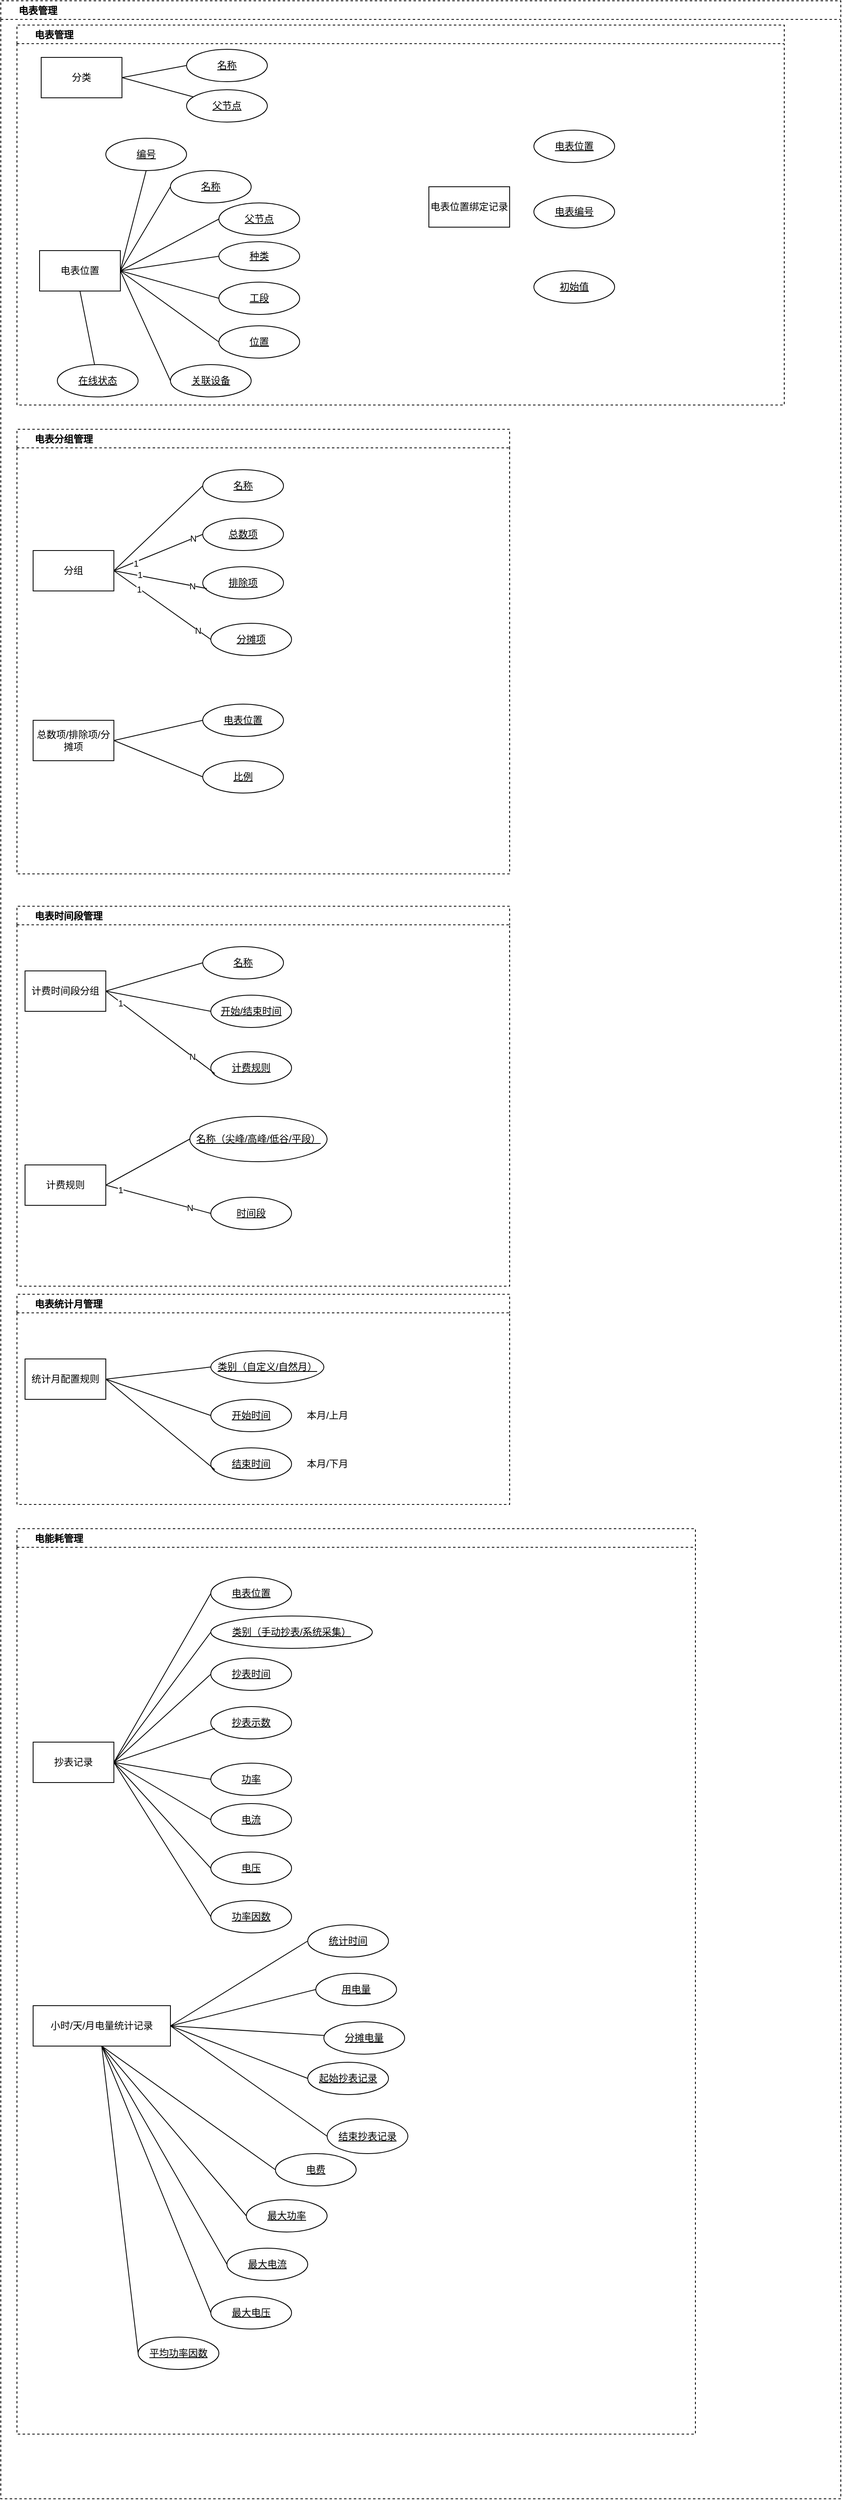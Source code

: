 <mxfile version="16.2.6" type="github">
  <diagram id="tddHN0Mqx7I8K-gPf1cZ" name="第 1 页">
    <mxGraphModel dx="782" dy="513" grid="1" gridSize="10" guides="1" tooltips="1" connect="1" arrows="1" fold="1" page="1" pageScale="1" pageWidth="827" pageHeight="1169" math="0" shadow="0">
      <root>
        <mxCell id="YnTIpzKEciXYaroOoSWn-0" />
        <mxCell id="YnTIpzKEciXYaroOoSWn-1" parent="YnTIpzKEciXYaroOoSWn-0" />
        <mxCell id="kF20QqcLhvxLqhXVe1Pa-0" value="电表管理" style="swimlane;dashed=1;fillColor=default;align=left;spacingLeft=20;rounded=0;swimlaneLine=1;container=1;sketch=0;movable=1;" parent="YnTIpzKEciXYaroOoSWn-1" vertex="1">
          <mxGeometry x="10" y="300" width="1040" height="3090" as="geometry">
            <mxRectangle y="240" width="150" height="23" as="alternateBounds" />
          </mxGeometry>
        </mxCell>
        <mxCell id="kF20QqcLhvxLqhXVe1Pa-3" value="电表管理" style="swimlane;rounded=0;dashed=1;sketch=0;fillColor=none;spacingLeft=20;align=left;" parent="kF20QqcLhvxLqhXVe1Pa-0" vertex="1">
          <mxGeometry x="20" y="30" width="950" height="470" as="geometry" />
        </mxCell>
        <mxCell id="kF20QqcLhvxLqhXVe1Pa-15" style="rounded=0;orthogonalLoop=1;jettySize=auto;html=1;exitX=1;exitY=0.5;exitDx=0;exitDy=0;entryX=0.5;entryY=1;entryDx=0;entryDy=0;strokeColor=default;endArrow=none;endFill=0;" parent="kF20QqcLhvxLqhXVe1Pa-3" source="kF20QqcLhvxLqhXVe1Pa-7" target="kF20QqcLhvxLqhXVe1Pa-10" edge="1">
          <mxGeometry relative="1" as="geometry" />
        </mxCell>
        <mxCell id="kF20QqcLhvxLqhXVe1Pa-7" value="电表位置" style="whiteSpace=wrap;html=1;align=center;rounded=0;sketch=0;fillColor=none;" parent="kF20QqcLhvxLqhXVe1Pa-3" vertex="1">
          <mxGeometry x="28" y="279" width="100" height="50" as="geometry" />
        </mxCell>
        <mxCell id="kF20QqcLhvxLqhXVe1Pa-9" value="分类" style="whiteSpace=wrap;html=1;align=center;rounded=0;sketch=0;fillColor=none;" parent="kF20QqcLhvxLqhXVe1Pa-3" vertex="1">
          <mxGeometry x="30" y="40" width="100" height="50" as="geometry" />
        </mxCell>
        <mxCell id="kF20QqcLhvxLqhXVe1Pa-10" value="编号" style="ellipse;whiteSpace=wrap;html=1;align=center;fontStyle=4;rounded=0;sketch=0;fillColor=none;" parent="kF20QqcLhvxLqhXVe1Pa-3" vertex="1">
          <mxGeometry x="110" y="140" width="100" height="40" as="geometry" />
        </mxCell>
        <mxCell id="kF20QqcLhvxLqhXVe1Pa-11" value="种类" style="ellipse;whiteSpace=wrap;html=1;align=center;fontStyle=4;rounded=0;sketch=0;fillColor=none;" parent="kF20QqcLhvxLqhXVe1Pa-3" vertex="1">
          <mxGeometry x="250" y="268" width="100" height="36" as="geometry" />
        </mxCell>
        <mxCell id="kF20QqcLhvxLqhXVe1Pa-13" value="位置" style="ellipse;whiteSpace=wrap;html=1;align=center;fontStyle=4;rounded=0;sketch=0;fillColor=none;" parent="kF20QqcLhvxLqhXVe1Pa-3" vertex="1">
          <mxGeometry x="250" y="372" width="100" height="40" as="geometry" />
        </mxCell>
        <mxCell id="kF20QqcLhvxLqhXVe1Pa-17" style="rounded=0;orthogonalLoop=1;jettySize=auto;html=1;exitX=1;exitY=0.5;exitDx=0;exitDy=0;strokeColor=default;endArrow=none;endFill=0;entryX=0;entryY=0.5;entryDx=0;entryDy=0;" parent="kF20QqcLhvxLqhXVe1Pa-3" source="kF20QqcLhvxLqhXVe1Pa-7" target="kF20QqcLhvxLqhXVe1Pa-11" edge="1">
          <mxGeometry relative="1" as="geometry">
            <mxPoint x="140" y="294" as="sourcePoint" />
            <mxPoint x="190" y="262" as="targetPoint" />
          </mxGeometry>
        </mxCell>
        <mxCell id="kF20QqcLhvxLqhXVe1Pa-19" style="rounded=0;orthogonalLoop=1;jettySize=auto;html=1;exitX=1;exitY=0.5;exitDx=0;exitDy=0;strokeColor=default;endArrow=none;endFill=0;entryX=0;entryY=0.5;entryDx=0;entryDy=0;" parent="kF20QqcLhvxLqhXVe1Pa-3" source="kF20QqcLhvxLqhXVe1Pa-7" target="kF20QqcLhvxLqhXVe1Pa-13" edge="1">
          <mxGeometry relative="1" as="geometry">
            <mxPoint x="140" y="303" as="sourcePoint" />
            <mxPoint x="196" y="342" as="targetPoint" />
          </mxGeometry>
        </mxCell>
        <mxCell id="kF20QqcLhvxLqhXVe1Pa-21" value="名称" style="ellipse;whiteSpace=wrap;html=1;align=center;fontStyle=4;rounded=0;sketch=0;fillColor=none;" parent="kF20QqcLhvxLqhXVe1Pa-3" vertex="1">
          <mxGeometry x="190" y="180" width="100" height="40" as="geometry" />
        </mxCell>
        <mxCell id="kF20QqcLhvxLqhXVe1Pa-22" style="rounded=0;orthogonalLoop=1;jettySize=auto;html=1;exitX=1;exitY=0.5;exitDx=0;exitDy=0;entryX=0;entryY=0.5;entryDx=0;entryDy=0;strokeColor=default;endArrow=none;endFill=0;" parent="kF20QqcLhvxLqhXVe1Pa-3" source="kF20QqcLhvxLqhXVe1Pa-7" target="kF20QqcLhvxLqhXVe1Pa-21" edge="1">
          <mxGeometry relative="1" as="geometry">
            <mxPoint x="140" y="303" as="sourcePoint" />
            <mxPoint x="202" y="152" as="targetPoint" />
          </mxGeometry>
        </mxCell>
        <mxCell id="kF20QqcLhvxLqhXVe1Pa-34" value="名称" style="ellipse;whiteSpace=wrap;html=1;align=center;fontStyle=4;rounded=0;sketch=0;fillColor=none;" parent="kF20QqcLhvxLqhXVe1Pa-3" vertex="1">
          <mxGeometry x="210" y="30" width="100" height="40" as="geometry" />
        </mxCell>
        <mxCell id="kF20QqcLhvxLqhXVe1Pa-36" style="rounded=0;orthogonalLoop=1;jettySize=auto;html=1;exitX=1;exitY=0.5;exitDx=0;exitDy=0;entryX=0;entryY=0.5;entryDx=0;entryDy=0;strokeColor=default;endArrow=none;endFill=0;" parent="kF20QqcLhvxLqhXVe1Pa-3" source="kF20QqcLhvxLqhXVe1Pa-9" target="kF20QqcLhvxLqhXVe1Pa-34" edge="1">
          <mxGeometry relative="1" as="geometry">
            <mxPoint x="130" y="161" as="sourcePoint" />
            <mxPoint x="192" y="10" as="targetPoint" />
          </mxGeometry>
        </mxCell>
        <mxCell id="kF20QqcLhvxLqhXVe1Pa-14" value="关联设备" style="ellipse;whiteSpace=wrap;html=1;align=center;fontStyle=4;rounded=0;sketch=0;fillColor=none;" parent="kF20QqcLhvxLqhXVe1Pa-3" vertex="1">
          <mxGeometry x="190" y="420" width="100" height="40" as="geometry" />
        </mxCell>
        <mxCell id="kF20QqcLhvxLqhXVe1Pa-20" style="rounded=0;orthogonalLoop=1;jettySize=auto;html=1;exitX=1;exitY=0.5;exitDx=0;exitDy=0;strokeColor=default;endArrow=none;endFill=0;entryX=0;entryY=0.5;entryDx=0;entryDy=0;" parent="kF20QqcLhvxLqhXVe1Pa-3" source="kF20QqcLhvxLqhXVe1Pa-7" target="kF20QqcLhvxLqhXVe1Pa-14" edge="1">
          <mxGeometry relative="1" as="geometry">
            <mxPoint x="130" y="303" as="sourcePoint" />
            <mxPoint x="196" y="360" as="targetPoint" />
          </mxGeometry>
        </mxCell>
        <mxCell id="kF20QqcLhvxLqhXVe1Pa-12" value="工段" style="ellipse;whiteSpace=wrap;html=1;align=center;fontStyle=4;rounded=0;sketch=0;fillColor=none;" parent="kF20QqcLhvxLqhXVe1Pa-3" vertex="1">
          <mxGeometry x="250" y="318" width="100" height="40" as="geometry" />
        </mxCell>
        <mxCell id="kF20QqcLhvxLqhXVe1Pa-18" style="rounded=0;orthogonalLoop=1;jettySize=auto;html=1;exitX=1;exitY=0.5;exitDx=0;exitDy=0;strokeColor=default;endArrow=none;endFill=0;entryX=0;entryY=0.5;entryDx=0;entryDy=0;" parent="kF20QqcLhvxLqhXVe1Pa-3" source="kF20QqcLhvxLqhXVe1Pa-7" target="kF20QqcLhvxLqhXVe1Pa-12" edge="1">
          <mxGeometry relative="1" as="geometry">
            <mxPoint x="150" y="302" as="sourcePoint" />
            <mxPoint x="217" y="301" as="targetPoint" />
          </mxGeometry>
        </mxCell>
        <mxCell id="kF20QqcLhvxLqhXVe1Pa-37" value="父节点" style="ellipse;whiteSpace=wrap;html=1;align=center;fontStyle=4;rounded=0;sketch=0;fillColor=none;" parent="kF20QqcLhvxLqhXVe1Pa-3" vertex="1">
          <mxGeometry x="250" y="220" width="100" height="40" as="geometry" />
        </mxCell>
        <mxCell id="kF20QqcLhvxLqhXVe1Pa-39" value="父节点" style="ellipse;whiteSpace=wrap;html=1;align=center;fontStyle=4;rounded=0;sketch=0;fillColor=none;" parent="kF20QqcLhvxLqhXVe1Pa-3" vertex="1">
          <mxGeometry x="210" y="80" width="100" height="40" as="geometry" />
        </mxCell>
        <mxCell id="kF20QqcLhvxLqhXVe1Pa-40" style="rounded=0;orthogonalLoop=1;jettySize=auto;html=1;exitX=1;exitY=0.5;exitDx=0;exitDy=0;strokeColor=default;endArrow=none;endFill=0;" parent="kF20QqcLhvxLqhXVe1Pa-3" source="kF20QqcLhvxLqhXVe1Pa-9" target="kF20QqcLhvxLqhXVe1Pa-39" edge="1">
          <mxGeometry relative="1" as="geometry">
            <mxPoint x="140" y="75" as="sourcePoint" />
            <mxPoint x="220" y="60" as="targetPoint" />
          </mxGeometry>
        </mxCell>
        <mxCell id="kF20QqcLhvxLqhXVe1Pa-67" style="rounded=0;orthogonalLoop=1;jettySize=auto;html=1;entryX=0;entryY=0.5;entryDx=0;entryDy=0;strokeColor=default;endArrow=none;endFill=0;exitX=1;exitY=0.5;exitDx=0;exitDy=0;" parent="kF20QqcLhvxLqhXVe1Pa-3" source="kF20QqcLhvxLqhXVe1Pa-7" target="kF20QqcLhvxLqhXVe1Pa-37" edge="1">
          <mxGeometry relative="1" as="geometry">
            <mxPoint x="170" y="270" as="sourcePoint" />
            <mxPoint x="200" y="210" as="targetPoint" />
          </mxGeometry>
        </mxCell>
        <mxCell id="kF20QqcLhvxLqhXVe1Pa-140" value="在线状态" style="ellipse;whiteSpace=wrap;html=1;align=center;fontStyle=4;rounded=0;sketch=0;fillColor=none;" parent="kF20QqcLhvxLqhXVe1Pa-3" vertex="1">
          <mxGeometry x="50" y="420" width="100" height="40" as="geometry" />
        </mxCell>
        <mxCell id="kF20QqcLhvxLqhXVe1Pa-141" style="rounded=0;orthogonalLoop=1;jettySize=auto;html=1;exitX=0.5;exitY=1;exitDx=0;exitDy=0;strokeColor=default;endArrow=none;endFill=0;" parent="kF20QqcLhvxLqhXVe1Pa-3" source="kF20QqcLhvxLqhXVe1Pa-7" target="kF20QqcLhvxLqhXVe1Pa-140" edge="1">
          <mxGeometry relative="1" as="geometry">
            <mxPoint x="138" y="314" as="sourcePoint" />
            <mxPoint x="200" y="450" as="targetPoint" />
          </mxGeometry>
        </mxCell>
        <mxCell id="3YCKmLj3-sgEK2TtLKu--0" value="电表位置绑定记录" style="whiteSpace=wrap;html=1;align=center;rounded=0;sketch=0;fillColor=none;" vertex="1" parent="kF20QqcLhvxLqhXVe1Pa-3">
          <mxGeometry x="510" y="200" width="100" height="50" as="geometry" />
        </mxCell>
        <mxCell id="3YCKmLj3-sgEK2TtLKu--2" value="电表位置" style="ellipse;whiteSpace=wrap;html=1;align=center;fontStyle=4;rounded=0;sketch=0;fillColor=none;" vertex="1" parent="kF20QqcLhvxLqhXVe1Pa-3">
          <mxGeometry x="640" y="130" width="100" height="40" as="geometry" />
        </mxCell>
        <mxCell id="3YCKmLj3-sgEK2TtLKu--3" value="电表编号" style="ellipse;whiteSpace=wrap;html=1;align=center;fontStyle=4;rounded=0;sketch=0;fillColor=none;" vertex="1" parent="kF20QqcLhvxLqhXVe1Pa-3">
          <mxGeometry x="640" y="211" width="100" height="40" as="geometry" />
        </mxCell>
        <mxCell id="3YCKmLj3-sgEK2TtLKu--4" value="初始值" style="ellipse;whiteSpace=wrap;html=1;align=center;fontStyle=4;rounded=0;sketch=0;fillColor=none;" vertex="1" parent="kF20QqcLhvxLqhXVe1Pa-3">
          <mxGeometry x="640" y="304" width="100" height="40" as="geometry" />
        </mxCell>
        <mxCell id="kF20QqcLhvxLqhXVe1Pa-41" value="电表分组管理" style="swimlane;rounded=0;dashed=1;sketch=0;fillColor=none;spacingLeft=20;align=left;" parent="kF20QqcLhvxLqhXVe1Pa-0" vertex="1">
          <mxGeometry x="20" y="530" width="610" height="550" as="geometry" />
        </mxCell>
        <mxCell id="kF20QqcLhvxLqhXVe1Pa-44" value="分组" style="whiteSpace=wrap;html=1;align=center;rounded=0;sketch=0;fillColor=none;" parent="kF20QqcLhvxLqhXVe1Pa-41" vertex="1">
          <mxGeometry x="20" y="150" width="100" height="50" as="geometry" />
        </mxCell>
        <mxCell id="kF20QqcLhvxLqhXVe1Pa-52" value="名称" style="ellipse;whiteSpace=wrap;html=1;align=center;fontStyle=4;rounded=0;sketch=0;fillColor=none;" parent="kF20QqcLhvxLqhXVe1Pa-41" vertex="1">
          <mxGeometry x="230" y="50" width="100" height="40" as="geometry" />
        </mxCell>
        <mxCell id="kF20QqcLhvxLqhXVe1Pa-53" style="rounded=0;orthogonalLoop=1;jettySize=auto;html=1;exitX=1;exitY=0.5;exitDx=0;exitDy=0;entryX=0;entryY=0.5;entryDx=0;entryDy=0;strokeColor=default;endArrow=none;endFill=0;" parent="kF20QqcLhvxLqhXVe1Pa-41" source="kF20QqcLhvxLqhXVe1Pa-44" target="kF20QqcLhvxLqhXVe1Pa-52" edge="1">
          <mxGeometry relative="1" as="geometry">
            <mxPoint x="130" y="161" as="sourcePoint" />
            <mxPoint x="192" y="10" as="targetPoint" />
          </mxGeometry>
        </mxCell>
        <mxCell id="kF20QqcLhvxLqhXVe1Pa-60" value="总数项" style="ellipse;whiteSpace=wrap;html=1;align=center;fontStyle=4;rounded=0;sketch=0;fillColor=none;" parent="kF20QqcLhvxLqhXVe1Pa-41" vertex="1">
          <mxGeometry x="230" y="110" width="100" height="40" as="geometry" />
        </mxCell>
        <mxCell id="kF20QqcLhvxLqhXVe1Pa-61" style="rounded=0;orthogonalLoop=1;jettySize=auto;html=1;exitX=1;exitY=0.5;exitDx=0;exitDy=0;strokeColor=default;endArrow=none;endFill=0;entryX=0;entryY=0.5;entryDx=0;entryDy=0;" parent="kF20QqcLhvxLqhXVe1Pa-41" source="kF20QqcLhvxLqhXVe1Pa-44" target="kF20QqcLhvxLqhXVe1Pa-60" edge="1">
          <mxGeometry relative="1" as="geometry">
            <mxPoint x="140" y="75" as="sourcePoint" />
            <mxPoint x="220" y="60" as="targetPoint" />
          </mxGeometry>
        </mxCell>
        <mxCell id="kF20QqcLhvxLqhXVe1Pa-94" value="N" style="edgeLabel;html=1;align=center;verticalAlign=middle;resizable=0;points=[];" parent="kF20QqcLhvxLqhXVe1Pa-61" vertex="1" connectable="0">
          <mxGeometry x="0.781" relative="1" as="geometry">
            <mxPoint as="offset" />
          </mxGeometry>
        </mxCell>
        <mxCell id="kF20QqcLhvxLqhXVe1Pa-95" value="1" style="edgeLabel;html=1;align=center;verticalAlign=middle;resizable=0;points=[];" parent="kF20QqcLhvxLqhXVe1Pa-61" vertex="1" connectable="0">
          <mxGeometry x="-0.522" y="-2" relative="1" as="geometry">
            <mxPoint as="offset" />
          </mxGeometry>
        </mxCell>
        <mxCell id="kF20QqcLhvxLqhXVe1Pa-62" value="排除项" style="ellipse;whiteSpace=wrap;html=1;align=center;fontStyle=4;rounded=0;sketch=0;fillColor=none;" parent="kF20QqcLhvxLqhXVe1Pa-41" vertex="1">
          <mxGeometry x="230" y="170" width="100" height="40" as="geometry" />
        </mxCell>
        <mxCell id="kF20QqcLhvxLqhXVe1Pa-63" value="分摊项" style="ellipse;whiteSpace=wrap;html=1;align=center;fontStyle=4;rounded=0;sketch=0;fillColor=none;" parent="kF20QqcLhvxLqhXVe1Pa-41" vertex="1">
          <mxGeometry x="240" y="240" width="100" height="40" as="geometry" />
        </mxCell>
        <mxCell id="kF20QqcLhvxLqhXVe1Pa-65" style="rounded=0;orthogonalLoop=1;jettySize=auto;html=1;exitX=1;exitY=0.5;exitDx=0;exitDy=0;entryX=0.05;entryY=0.675;entryDx=0;entryDy=0;strokeColor=default;endArrow=none;endFill=0;entryPerimeter=0;" parent="kF20QqcLhvxLqhXVe1Pa-41" source="kF20QqcLhvxLqhXVe1Pa-44" target="kF20QqcLhvxLqhXVe1Pa-62" edge="1">
          <mxGeometry relative="1" as="geometry">
            <mxPoint x="130" y="185" as="sourcePoint" />
            <mxPoint x="240" y="80" as="targetPoint" />
          </mxGeometry>
        </mxCell>
        <mxCell id="kF20QqcLhvxLqhXVe1Pa-96" value="1" style="edgeLabel;html=1;align=center;verticalAlign=middle;resizable=0;points=[];" parent="kF20QqcLhvxLqhXVe1Pa-65" vertex="1" connectable="0">
          <mxGeometry x="-0.447" y="1" relative="1" as="geometry">
            <mxPoint as="offset" />
          </mxGeometry>
        </mxCell>
        <mxCell id="kF20QqcLhvxLqhXVe1Pa-97" value="N" style="edgeLabel;html=1;align=center;verticalAlign=middle;resizable=0;points=[];" parent="kF20QqcLhvxLqhXVe1Pa-65" vertex="1" connectable="0">
          <mxGeometry x="0.688" relative="1" as="geometry">
            <mxPoint as="offset" />
          </mxGeometry>
        </mxCell>
        <mxCell id="kF20QqcLhvxLqhXVe1Pa-66" style="rounded=0;orthogonalLoop=1;jettySize=auto;html=1;exitX=1;exitY=0.5;exitDx=0;exitDy=0;entryX=0;entryY=0.5;entryDx=0;entryDy=0;strokeColor=default;endArrow=none;endFill=0;" parent="kF20QqcLhvxLqhXVe1Pa-41" source="kF20QqcLhvxLqhXVe1Pa-44" target="kF20QqcLhvxLqhXVe1Pa-63" edge="1">
          <mxGeometry relative="1" as="geometry">
            <mxPoint x="130" y="185" as="sourcePoint" />
            <mxPoint x="255" y="227" as="targetPoint" />
          </mxGeometry>
        </mxCell>
        <mxCell id="kF20QqcLhvxLqhXVe1Pa-98" value="1" style="edgeLabel;html=1;align=center;verticalAlign=middle;resizable=0;points=[];" parent="kF20QqcLhvxLqhXVe1Pa-66" vertex="1" connectable="0">
          <mxGeometry x="-0.486" y="-1" relative="1" as="geometry">
            <mxPoint as="offset" />
          </mxGeometry>
        </mxCell>
        <mxCell id="kF20QqcLhvxLqhXVe1Pa-99" value="N" style="edgeLabel;html=1;align=center;verticalAlign=middle;resizable=0;points=[];" parent="kF20QqcLhvxLqhXVe1Pa-66" vertex="1" connectable="0">
          <mxGeometry x="0.736" relative="1" as="geometry">
            <mxPoint as="offset" />
          </mxGeometry>
        </mxCell>
        <mxCell id="kF20QqcLhvxLqhXVe1Pa-68" value="总数项/排除项/分摊项" style="whiteSpace=wrap;html=1;align=center;rounded=0;sketch=0;fillColor=none;" parent="kF20QqcLhvxLqhXVe1Pa-41" vertex="1">
          <mxGeometry x="20" y="360" width="100" height="50" as="geometry" />
        </mxCell>
        <mxCell id="kF20QqcLhvxLqhXVe1Pa-70" value="电表位置" style="ellipse;whiteSpace=wrap;html=1;align=center;fontStyle=4;rounded=0;sketch=0;fillColor=none;" parent="kF20QqcLhvxLqhXVe1Pa-41" vertex="1">
          <mxGeometry x="230" y="340" width="100" height="40" as="geometry" />
        </mxCell>
        <mxCell id="kF20QqcLhvxLqhXVe1Pa-71" style="rounded=0;orthogonalLoop=1;jettySize=auto;html=1;exitX=1;exitY=0.5;exitDx=0;exitDy=0;entryX=0;entryY=0.5;entryDx=0;entryDy=0;strokeColor=default;endArrow=none;endFill=0;" parent="kF20QqcLhvxLqhXVe1Pa-41" source="kF20QqcLhvxLqhXVe1Pa-68" target="kF20QqcLhvxLqhXVe1Pa-70" edge="1">
          <mxGeometry relative="1" as="geometry">
            <mxPoint x="130" y="185" as="sourcePoint" />
            <mxPoint x="250" y="270" as="targetPoint" />
          </mxGeometry>
        </mxCell>
        <mxCell id="kF20QqcLhvxLqhXVe1Pa-72" value="比例" style="ellipse;whiteSpace=wrap;html=1;align=center;fontStyle=4;rounded=0;sketch=0;fillColor=none;" parent="kF20QqcLhvxLqhXVe1Pa-41" vertex="1">
          <mxGeometry x="230" y="410" width="100" height="40" as="geometry" />
        </mxCell>
        <mxCell id="kF20QqcLhvxLqhXVe1Pa-73" style="rounded=0;orthogonalLoop=1;jettySize=auto;html=1;exitX=1;exitY=0.5;exitDx=0;exitDy=0;entryX=0;entryY=0.5;entryDx=0;entryDy=0;strokeColor=default;endArrow=none;endFill=0;" parent="kF20QqcLhvxLqhXVe1Pa-41" source="kF20QqcLhvxLqhXVe1Pa-68" target="kF20QqcLhvxLqhXVe1Pa-72" edge="1">
          <mxGeometry relative="1" as="geometry">
            <mxPoint x="130" y="415" as="sourcePoint" />
            <mxPoint x="240" y="370" as="targetPoint" />
          </mxGeometry>
        </mxCell>
        <mxCell id="kF20QqcLhvxLqhXVe1Pa-74" value="电表时间段管理" style="swimlane;rounded=0;dashed=1;sketch=0;fillColor=none;spacingLeft=20;align=left;" parent="kF20QqcLhvxLqhXVe1Pa-0" vertex="1">
          <mxGeometry x="20" y="1120" width="610" height="470" as="geometry" />
        </mxCell>
        <mxCell id="kF20QqcLhvxLqhXVe1Pa-75" value="计费时间段分组" style="whiteSpace=wrap;html=1;align=center;rounded=0;sketch=0;fillColor=none;" parent="kF20QqcLhvxLqhXVe1Pa-74" vertex="1">
          <mxGeometry x="10" y="80" width="100" height="50" as="geometry" />
        </mxCell>
        <mxCell id="kF20QqcLhvxLqhXVe1Pa-76" value="名称" style="ellipse;whiteSpace=wrap;html=1;align=center;fontStyle=4;rounded=0;sketch=0;fillColor=none;" parent="kF20QqcLhvxLqhXVe1Pa-74" vertex="1">
          <mxGeometry x="230" y="50" width="100" height="40" as="geometry" />
        </mxCell>
        <mxCell id="kF20QqcLhvxLqhXVe1Pa-77" style="rounded=0;orthogonalLoop=1;jettySize=auto;html=1;exitX=1;exitY=0.5;exitDx=0;exitDy=0;entryX=0;entryY=0.5;entryDx=0;entryDy=0;strokeColor=default;endArrow=none;endFill=0;" parent="kF20QqcLhvxLqhXVe1Pa-74" source="kF20QqcLhvxLqhXVe1Pa-75" target="kF20QqcLhvxLqhXVe1Pa-76" edge="1">
          <mxGeometry relative="1" as="geometry">
            <mxPoint x="130" y="161" as="sourcePoint" />
            <mxPoint x="192" y="10" as="targetPoint" />
          </mxGeometry>
        </mxCell>
        <mxCell id="kF20QqcLhvxLqhXVe1Pa-78" value="开始/结束时间" style="ellipse;whiteSpace=wrap;html=1;align=center;fontStyle=4;rounded=0;sketch=0;fillColor=none;" parent="kF20QqcLhvxLqhXVe1Pa-74" vertex="1">
          <mxGeometry x="240" y="110" width="100" height="40" as="geometry" />
        </mxCell>
        <mxCell id="kF20QqcLhvxLqhXVe1Pa-79" style="rounded=0;orthogonalLoop=1;jettySize=auto;html=1;exitX=1;exitY=0.5;exitDx=0;exitDy=0;strokeColor=default;endArrow=none;endFill=0;entryX=0;entryY=0.5;entryDx=0;entryDy=0;" parent="kF20QqcLhvxLqhXVe1Pa-74" source="kF20QqcLhvxLqhXVe1Pa-75" target="kF20QqcLhvxLqhXVe1Pa-78" edge="1">
          <mxGeometry relative="1" as="geometry">
            <mxPoint x="140" y="75" as="sourcePoint" />
            <mxPoint x="220" y="60" as="targetPoint" />
          </mxGeometry>
        </mxCell>
        <mxCell id="kF20QqcLhvxLqhXVe1Pa-80" value="计费规则" style="ellipse;whiteSpace=wrap;html=1;align=center;fontStyle=4;rounded=0;sketch=0;fillColor=none;" parent="kF20QqcLhvxLqhXVe1Pa-74" vertex="1">
          <mxGeometry x="240" y="180" width="100" height="40" as="geometry" />
        </mxCell>
        <mxCell id="kF20QqcLhvxLqhXVe1Pa-82" style="rounded=0;orthogonalLoop=1;jettySize=auto;html=1;exitX=1;exitY=0.5;exitDx=0;exitDy=0;entryX=0.05;entryY=0.675;entryDx=0;entryDy=0;strokeColor=default;endArrow=none;endFill=0;entryPerimeter=0;" parent="kF20QqcLhvxLqhXVe1Pa-74" source="kF20QqcLhvxLqhXVe1Pa-75" target="kF20QqcLhvxLqhXVe1Pa-80" edge="1">
          <mxGeometry relative="1" as="geometry">
            <mxPoint x="130" y="185" as="sourcePoint" />
            <mxPoint x="240" y="80" as="targetPoint" />
          </mxGeometry>
        </mxCell>
        <mxCell id="kF20QqcLhvxLqhXVe1Pa-100" value="1" style="edgeLabel;html=1;align=center;verticalAlign=middle;resizable=0;points=[];" parent="kF20QqcLhvxLqhXVe1Pa-82" vertex="1" connectable="0">
          <mxGeometry x="-0.723" y="-1" relative="1" as="geometry">
            <mxPoint as="offset" />
          </mxGeometry>
        </mxCell>
        <mxCell id="kF20QqcLhvxLqhXVe1Pa-101" value="N" style="edgeLabel;html=1;align=center;verticalAlign=middle;resizable=0;points=[];" parent="kF20QqcLhvxLqhXVe1Pa-82" vertex="1" connectable="0">
          <mxGeometry x="0.586" relative="1" as="geometry">
            <mxPoint as="offset" />
          </mxGeometry>
        </mxCell>
        <mxCell id="kF20QqcLhvxLqhXVe1Pa-90" value="计费规则" style="whiteSpace=wrap;html=1;align=center;rounded=0;sketch=0;fillColor=none;" parent="kF20QqcLhvxLqhXVe1Pa-74" vertex="1">
          <mxGeometry x="10" y="320" width="100" height="50" as="geometry" />
        </mxCell>
        <mxCell id="kF20QqcLhvxLqhXVe1Pa-91" value="名称（尖峰/高峰/低谷/平段）" style="ellipse;whiteSpace=wrap;html=1;align=center;fontStyle=4;rounded=0;sketch=0;fillColor=none;" parent="kF20QqcLhvxLqhXVe1Pa-74" vertex="1">
          <mxGeometry x="214" y="260" width="170" height="56" as="geometry" />
        </mxCell>
        <mxCell id="kF20QqcLhvxLqhXVe1Pa-92" value="时间段" style="ellipse;whiteSpace=wrap;html=1;align=center;fontStyle=4;rounded=0;sketch=0;fillColor=none;" parent="kF20QqcLhvxLqhXVe1Pa-74" vertex="1">
          <mxGeometry x="240" y="360" width="100" height="40" as="geometry" />
        </mxCell>
        <mxCell id="kF20QqcLhvxLqhXVe1Pa-102" style="rounded=0;orthogonalLoop=1;jettySize=auto;html=1;exitX=1;exitY=0.5;exitDx=0;exitDy=0;entryX=0;entryY=0.5;entryDx=0;entryDy=0;strokeColor=default;endArrow=none;endFill=0;" parent="kF20QqcLhvxLqhXVe1Pa-74" source="kF20QqcLhvxLqhXVe1Pa-90" target="kF20QqcLhvxLqhXVe1Pa-92" edge="1">
          <mxGeometry relative="1" as="geometry">
            <mxPoint x="120" y="115" as="sourcePoint" />
            <mxPoint x="255" y="217" as="targetPoint" />
          </mxGeometry>
        </mxCell>
        <mxCell id="kF20QqcLhvxLqhXVe1Pa-103" value="1" style="edgeLabel;html=1;align=center;verticalAlign=middle;resizable=0;points=[];" parent="kF20QqcLhvxLqhXVe1Pa-102" vertex="1" connectable="0">
          <mxGeometry x="-0.723" y="-1" relative="1" as="geometry">
            <mxPoint as="offset" />
          </mxGeometry>
        </mxCell>
        <mxCell id="kF20QqcLhvxLqhXVe1Pa-104" value="N" style="edgeLabel;html=1;align=center;verticalAlign=middle;resizable=0;points=[];" parent="kF20QqcLhvxLqhXVe1Pa-102" vertex="1" connectable="0">
          <mxGeometry x="0.586" relative="1" as="geometry">
            <mxPoint as="offset" />
          </mxGeometry>
        </mxCell>
        <mxCell id="kF20QqcLhvxLqhXVe1Pa-105" style="rounded=0;orthogonalLoop=1;jettySize=auto;html=1;exitX=1;exitY=0.5;exitDx=0;exitDy=0;strokeColor=default;endArrow=none;endFill=0;entryX=0;entryY=0.5;entryDx=0;entryDy=0;" parent="kF20QqcLhvxLqhXVe1Pa-74" source="kF20QqcLhvxLqhXVe1Pa-90" target="kF20QqcLhvxLqhXVe1Pa-91" edge="1">
          <mxGeometry relative="1" as="geometry">
            <mxPoint x="140" y="320" as="sourcePoint" />
            <mxPoint x="270" y="345" as="targetPoint" />
          </mxGeometry>
        </mxCell>
        <mxCell id="kF20QqcLhvxLqhXVe1Pa-106" value="电表统计月管理" style="swimlane;rounded=0;dashed=1;sketch=0;fillColor=none;spacingLeft=20;align=left;" parent="kF20QqcLhvxLqhXVe1Pa-0" vertex="1">
          <mxGeometry x="20" y="1600" width="610" height="260" as="geometry" />
        </mxCell>
        <mxCell id="kF20QqcLhvxLqhXVe1Pa-107" value="统计月配置规则" style="whiteSpace=wrap;html=1;align=center;rounded=0;sketch=0;fillColor=none;" parent="kF20QqcLhvxLqhXVe1Pa-106" vertex="1">
          <mxGeometry x="10" y="80" width="100" height="50" as="geometry" />
        </mxCell>
        <mxCell id="kF20QqcLhvxLqhXVe1Pa-108" value="类别（自定义/自然月）" style="ellipse;whiteSpace=wrap;html=1;align=center;fontStyle=4;rounded=0;sketch=0;fillColor=none;" parent="kF20QqcLhvxLqhXVe1Pa-106" vertex="1">
          <mxGeometry x="240" y="70" width="140" height="40" as="geometry" />
        </mxCell>
        <mxCell id="kF20QqcLhvxLqhXVe1Pa-109" style="rounded=0;orthogonalLoop=1;jettySize=auto;html=1;exitX=1;exitY=0.5;exitDx=0;exitDy=0;entryX=0;entryY=0.5;entryDx=0;entryDy=0;strokeColor=default;endArrow=none;endFill=0;" parent="kF20QqcLhvxLqhXVe1Pa-106" source="kF20QqcLhvxLqhXVe1Pa-107" target="kF20QqcLhvxLqhXVe1Pa-108" edge="1">
          <mxGeometry relative="1" as="geometry">
            <mxPoint x="130" y="161" as="sourcePoint" />
            <mxPoint x="192" y="10" as="targetPoint" />
          </mxGeometry>
        </mxCell>
        <mxCell id="kF20QqcLhvxLqhXVe1Pa-110" value="开始时间" style="ellipse;whiteSpace=wrap;html=1;align=center;fontStyle=4;rounded=0;sketch=0;fillColor=none;" parent="kF20QqcLhvxLqhXVe1Pa-106" vertex="1">
          <mxGeometry x="240" y="130" width="100" height="40" as="geometry" />
        </mxCell>
        <mxCell id="kF20QqcLhvxLqhXVe1Pa-111" style="rounded=0;orthogonalLoop=1;jettySize=auto;html=1;exitX=1;exitY=0.5;exitDx=0;exitDy=0;strokeColor=default;endArrow=none;endFill=0;entryX=0;entryY=0.5;entryDx=0;entryDy=0;" parent="kF20QqcLhvxLqhXVe1Pa-106" source="kF20QqcLhvxLqhXVe1Pa-107" target="kF20QqcLhvxLqhXVe1Pa-110" edge="1">
          <mxGeometry relative="1" as="geometry">
            <mxPoint x="140" y="75" as="sourcePoint" />
            <mxPoint x="220" y="60" as="targetPoint" />
          </mxGeometry>
        </mxCell>
        <mxCell id="kF20QqcLhvxLqhXVe1Pa-112" value="结束时间" style="ellipse;whiteSpace=wrap;html=1;align=center;fontStyle=4;rounded=0;sketch=0;fillColor=none;" parent="kF20QqcLhvxLqhXVe1Pa-106" vertex="1">
          <mxGeometry x="240" y="190" width="100" height="40" as="geometry" />
        </mxCell>
        <mxCell id="kF20QqcLhvxLqhXVe1Pa-113" style="rounded=0;orthogonalLoop=1;jettySize=auto;html=1;exitX=1;exitY=0.5;exitDx=0;exitDy=0;entryX=0.05;entryY=0.675;entryDx=0;entryDy=0;strokeColor=default;endArrow=none;endFill=0;entryPerimeter=0;" parent="kF20QqcLhvxLqhXVe1Pa-106" source="kF20QqcLhvxLqhXVe1Pa-107" target="kF20QqcLhvxLqhXVe1Pa-112" edge="1">
          <mxGeometry relative="1" as="geometry">
            <mxPoint x="130" y="185" as="sourcePoint" />
            <mxPoint x="240" y="80" as="targetPoint" />
          </mxGeometry>
        </mxCell>
        <mxCell id="kF20QqcLhvxLqhXVe1Pa-123" value="本月/上月" style="text;html=1;resizable=0;autosize=1;align=center;verticalAlign=middle;points=[];fillColor=none;strokeColor=none;rounded=0;sketch=0;" parent="kF20QqcLhvxLqhXVe1Pa-106" vertex="1">
          <mxGeometry x="349" y="140" width="70" height="20" as="geometry" />
        </mxCell>
        <mxCell id="kF20QqcLhvxLqhXVe1Pa-124" value="本月/下月" style="text;html=1;resizable=0;autosize=1;align=center;verticalAlign=middle;points=[];fillColor=none;strokeColor=none;rounded=0;sketch=0;" parent="kF20QqcLhvxLqhXVe1Pa-106" vertex="1">
          <mxGeometry x="349" y="200" width="70" height="20" as="geometry" />
        </mxCell>
        <mxCell id="kF20QqcLhvxLqhXVe1Pa-125" value="电能耗管理" style="swimlane;rounded=0;dashed=1;sketch=0;fillColor=none;spacingLeft=20;align=left;" parent="kF20QqcLhvxLqhXVe1Pa-0" vertex="1">
          <mxGeometry x="20" y="1890" width="840" height="1120" as="geometry" />
        </mxCell>
        <mxCell id="kF20QqcLhvxLqhXVe1Pa-126" value="抄表记录" style="whiteSpace=wrap;html=1;align=center;rounded=0;sketch=0;fillColor=none;" parent="kF20QqcLhvxLqhXVe1Pa-125" vertex="1">
          <mxGeometry x="20" y="264" width="100" height="50" as="geometry" />
        </mxCell>
        <mxCell id="kF20QqcLhvxLqhXVe1Pa-127" value="类别（手动抄表/系统采集）" style="ellipse;whiteSpace=wrap;html=1;align=center;fontStyle=4;rounded=0;sketch=0;fillColor=none;" parent="kF20QqcLhvxLqhXVe1Pa-125" vertex="1">
          <mxGeometry x="240" y="108" width="200" height="40" as="geometry" />
        </mxCell>
        <mxCell id="kF20QqcLhvxLqhXVe1Pa-128" style="rounded=0;orthogonalLoop=1;jettySize=auto;html=1;exitX=1;exitY=0.5;exitDx=0;exitDy=0;entryX=0;entryY=0.5;entryDx=0;entryDy=0;strokeColor=default;endArrow=none;endFill=0;" parent="kF20QqcLhvxLqhXVe1Pa-125" source="kF20QqcLhvxLqhXVe1Pa-126" target="kF20QqcLhvxLqhXVe1Pa-127" edge="1">
          <mxGeometry relative="1" as="geometry">
            <mxPoint x="130" y="161" as="sourcePoint" />
            <mxPoint x="192" y="10" as="targetPoint" />
          </mxGeometry>
        </mxCell>
        <mxCell id="kF20QqcLhvxLqhXVe1Pa-129" value="抄表时间" style="ellipse;whiteSpace=wrap;html=1;align=center;fontStyle=4;rounded=0;sketch=0;fillColor=none;" parent="kF20QqcLhvxLqhXVe1Pa-125" vertex="1">
          <mxGeometry x="240" y="160" width="100" height="40" as="geometry" />
        </mxCell>
        <mxCell id="kF20QqcLhvxLqhXVe1Pa-130" style="rounded=0;orthogonalLoop=1;jettySize=auto;html=1;exitX=1;exitY=0.5;exitDx=0;exitDy=0;strokeColor=default;endArrow=none;endFill=0;entryX=0;entryY=0.5;entryDx=0;entryDy=0;" parent="kF20QqcLhvxLqhXVe1Pa-125" source="kF20QqcLhvxLqhXVe1Pa-126" target="kF20QqcLhvxLqhXVe1Pa-129" edge="1">
          <mxGeometry relative="1" as="geometry">
            <mxPoint x="140" y="75" as="sourcePoint" />
            <mxPoint x="220" y="60" as="targetPoint" />
          </mxGeometry>
        </mxCell>
        <mxCell id="kF20QqcLhvxLqhXVe1Pa-131" value="抄表示数" style="ellipse;whiteSpace=wrap;html=1;align=center;fontStyle=4;rounded=0;sketch=0;fillColor=none;" parent="kF20QqcLhvxLqhXVe1Pa-125" vertex="1">
          <mxGeometry x="240" y="220" width="100" height="40" as="geometry" />
        </mxCell>
        <mxCell id="kF20QqcLhvxLqhXVe1Pa-132" style="rounded=0;orthogonalLoop=1;jettySize=auto;html=1;exitX=1;exitY=0.5;exitDx=0;exitDy=0;entryX=0.05;entryY=0.675;entryDx=0;entryDy=0;strokeColor=default;endArrow=none;endFill=0;entryPerimeter=0;" parent="kF20QqcLhvxLqhXVe1Pa-125" source="kF20QqcLhvxLqhXVe1Pa-126" target="kF20QqcLhvxLqhXVe1Pa-131" edge="1">
          <mxGeometry relative="1" as="geometry">
            <mxPoint x="130" y="185" as="sourcePoint" />
            <mxPoint x="240" y="80" as="targetPoint" />
          </mxGeometry>
        </mxCell>
        <mxCell id="kF20QqcLhvxLqhXVe1Pa-135" value="电表位置" style="ellipse;whiteSpace=wrap;html=1;align=center;fontStyle=4;rounded=0;sketch=0;fillColor=none;" parent="kF20QqcLhvxLqhXVe1Pa-125" vertex="1">
          <mxGeometry x="240" y="60" width="100" height="40" as="geometry" />
        </mxCell>
        <mxCell id="kF20QqcLhvxLqhXVe1Pa-136" style="rounded=0;orthogonalLoop=1;jettySize=auto;html=1;exitX=1;exitY=0.5;exitDx=0;exitDy=0;entryX=0;entryY=0.5;entryDx=0;entryDy=0;strokeColor=default;endArrow=none;endFill=0;" parent="kF20QqcLhvxLqhXVe1Pa-125" source="kF20QqcLhvxLqhXVe1Pa-126" target="kF20QqcLhvxLqhXVe1Pa-135" edge="1">
          <mxGeometry relative="1" as="geometry">
            <mxPoint x="120" y="115" as="sourcePoint" />
            <mxPoint x="230" y="140" as="targetPoint" />
          </mxGeometry>
        </mxCell>
        <mxCell id="kF20QqcLhvxLqhXVe1Pa-137" value="功率" style="ellipse;whiteSpace=wrap;html=1;align=center;fontStyle=4;rounded=0;sketch=0;fillColor=none;" parent="kF20QqcLhvxLqhXVe1Pa-125" vertex="1">
          <mxGeometry x="240" y="290" width="100" height="40" as="geometry" />
        </mxCell>
        <mxCell id="kF20QqcLhvxLqhXVe1Pa-138" value="电流" style="ellipse;whiteSpace=wrap;html=1;align=center;fontStyle=4;rounded=0;sketch=0;fillColor=none;" parent="kF20QqcLhvxLqhXVe1Pa-125" vertex="1">
          <mxGeometry x="240" y="340" width="100" height="40" as="geometry" />
        </mxCell>
        <mxCell id="kF20QqcLhvxLqhXVe1Pa-139" value="电压" style="ellipse;whiteSpace=wrap;html=1;align=center;fontStyle=4;rounded=0;sketch=0;fillColor=none;" parent="kF20QqcLhvxLqhXVe1Pa-125" vertex="1">
          <mxGeometry x="240" y="400" width="100" height="40" as="geometry" />
        </mxCell>
        <mxCell id="kF20QqcLhvxLqhXVe1Pa-142" value="功率因数" style="ellipse;whiteSpace=wrap;html=1;align=center;fontStyle=4;rounded=0;sketch=0;fillColor=none;" parent="kF20QqcLhvxLqhXVe1Pa-125" vertex="1">
          <mxGeometry x="240" y="460" width="100" height="40" as="geometry" />
        </mxCell>
        <mxCell id="kF20QqcLhvxLqhXVe1Pa-145" style="rounded=0;orthogonalLoop=1;jettySize=auto;html=1;entryX=0;entryY=0.5;entryDx=0;entryDy=0;strokeColor=default;endArrow=none;endFill=0;exitX=1;exitY=0.5;exitDx=0;exitDy=0;" parent="kF20QqcLhvxLqhXVe1Pa-125" source="kF20QqcLhvxLqhXVe1Pa-126" target="kF20QqcLhvxLqhXVe1Pa-139" edge="1">
          <mxGeometry relative="1" as="geometry">
            <mxPoint x="110" y="290" as="sourcePoint" />
            <mxPoint x="155" y="490" as="targetPoint" />
          </mxGeometry>
        </mxCell>
        <mxCell id="kF20QqcLhvxLqhXVe1Pa-144" style="rounded=0;orthogonalLoop=1;jettySize=auto;html=1;exitX=1;exitY=0.5;exitDx=0;exitDy=0;entryX=0;entryY=0.5;entryDx=0;entryDy=0;strokeColor=default;endArrow=none;endFill=0;" parent="kF20QqcLhvxLqhXVe1Pa-125" source="kF20QqcLhvxLqhXVe1Pa-126" target="kF20QqcLhvxLqhXVe1Pa-138" edge="1">
          <mxGeometry relative="1" as="geometry">
            <mxPoint x="20" y="460" as="sourcePoint" />
            <mxPoint x="165" y="422" as="targetPoint" />
          </mxGeometry>
        </mxCell>
        <mxCell id="kF20QqcLhvxLqhXVe1Pa-143" style="rounded=0;orthogonalLoop=1;jettySize=auto;html=1;exitX=1;exitY=0.5;exitDx=0;exitDy=0;strokeColor=default;endArrow=none;endFill=0;" parent="kF20QqcLhvxLqhXVe1Pa-125" source="kF20QqcLhvxLqhXVe1Pa-126" edge="1">
          <mxGeometry relative="1" as="geometry">
            <mxPoint x="110" y="348" as="sourcePoint" />
            <mxPoint x="240" y="310" as="targetPoint" />
          </mxGeometry>
        </mxCell>
        <mxCell id="kF20QqcLhvxLqhXVe1Pa-146" style="rounded=0;orthogonalLoop=1;jettySize=auto;html=1;entryX=0;entryY=0.5;entryDx=0;entryDy=0;strokeColor=default;endArrow=none;endFill=0;exitX=1;exitY=0.5;exitDx=0;exitDy=0;" parent="kF20QqcLhvxLqhXVe1Pa-125" source="kF20QqcLhvxLqhXVe1Pa-126" target="kF20QqcLhvxLqhXVe1Pa-142" edge="1">
          <mxGeometry relative="1" as="geometry">
            <mxPoint x="110" y="290" as="sourcePoint" />
            <mxPoint x="250" y="430" as="targetPoint" />
          </mxGeometry>
        </mxCell>
        <mxCell id="kF20QqcLhvxLqhXVe1Pa-147" value="小时/天/月电量统计记录" style="whiteSpace=wrap;html=1;align=center;rounded=0;sketch=0;fillColor=none;" parent="kF20QqcLhvxLqhXVe1Pa-125" vertex="1">
          <mxGeometry x="20" y="590" width="170" height="50" as="geometry" />
        </mxCell>
        <mxCell id="kF20QqcLhvxLqhXVe1Pa-148" value="统计时间" style="ellipse;whiteSpace=wrap;html=1;align=center;fontStyle=4;rounded=0;sketch=0;fillColor=none;" parent="kF20QqcLhvxLqhXVe1Pa-125" vertex="1">
          <mxGeometry x="360" y="490" width="100" height="40" as="geometry" />
        </mxCell>
        <mxCell id="kF20QqcLhvxLqhXVe1Pa-149" value="用电量" style="ellipse;whiteSpace=wrap;html=1;align=center;fontStyle=4;rounded=0;sketch=0;fillColor=none;" parent="kF20QqcLhvxLqhXVe1Pa-125" vertex="1">
          <mxGeometry x="370" y="550" width="100" height="40" as="geometry" />
        </mxCell>
        <mxCell id="kF20QqcLhvxLqhXVe1Pa-150" value="起始抄表记录" style="ellipse;whiteSpace=wrap;html=1;align=center;fontStyle=4;rounded=0;sketch=0;fillColor=none;" parent="kF20QqcLhvxLqhXVe1Pa-125" vertex="1">
          <mxGeometry x="360" y="660" width="100" height="40" as="geometry" />
        </mxCell>
        <mxCell id="kF20QqcLhvxLqhXVe1Pa-151" value="结束抄表记录" style="ellipse;whiteSpace=wrap;html=1;align=center;fontStyle=4;rounded=0;sketch=0;fillColor=none;" parent="kF20QqcLhvxLqhXVe1Pa-125" vertex="1">
          <mxGeometry x="384" y="730" width="100" height="43" as="geometry" />
        </mxCell>
        <mxCell id="kF20QqcLhvxLqhXVe1Pa-152" style="rounded=0;orthogonalLoop=1;jettySize=auto;html=1;entryX=0;entryY=0.5;entryDx=0;entryDy=0;strokeColor=default;endArrow=none;endFill=0;exitX=1;exitY=0.5;exitDx=0;exitDy=0;" parent="kF20QqcLhvxLqhXVe1Pa-125" source="kF20QqcLhvxLqhXVe1Pa-147" target="kF20QqcLhvxLqhXVe1Pa-148" edge="1">
          <mxGeometry relative="1" as="geometry">
            <mxPoint x="130" y="580" as="sourcePoint" />
            <mxPoint x="250" y="771" as="targetPoint" />
          </mxGeometry>
        </mxCell>
        <mxCell id="kF20QqcLhvxLqhXVe1Pa-153" style="rounded=0;orthogonalLoop=1;jettySize=auto;html=1;entryX=0;entryY=0.5;entryDx=0;entryDy=0;strokeColor=default;endArrow=none;endFill=0;exitX=1;exitY=0.5;exitDx=0;exitDy=0;" parent="kF20QqcLhvxLqhXVe1Pa-125" source="kF20QqcLhvxLqhXVe1Pa-147" target="kF20QqcLhvxLqhXVe1Pa-149" edge="1">
          <mxGeometry relative="1" as="geometry">
            <mxPoint x="120" y="615" as="sourcePoint" />
            <mxPoint x="180" y="570" as="targetPoint" />
          </mxGeometry>
        </mxCell>
        <mxCell id="kF20QqcLhvxLqhXVe1Pa-154" style="rounded=0;orthogonalLoop=1;jettySize=auto;html=1;entryX=0;entryY=0.5;entryDx=0;entryDy=0;strokeColor=default;endArrow=none;endFill=0;exitX=1;exitY=0.5;exitDx=0;exitDy=0;" parent="kF20QqcLhvxLqhXVe1Pa-125" source="kF20QqcLhvxLqhXVe1Pa-147" target="kF20QqcLhvxLqhXVe1Pa-150" edge="1">
          <mxGeometry relative="1" as="geometry">
            <mxPoint x="120" y="645" as="sourcePoint" />
            <mxPoint x="180" y="620" as="targetPoint" />
          </mxGeometry>
        </mxCell>
        <mxCell id="kF20QqcLhvxLqhXVe1Pa-155" style="rounded=0;orthogonalLoop=1;jettySize=auto;html=1;entryX=0;entryY=0.5;entryDx=0;entryDy=0;strokeColor=default;endArrow=none;endFill=0;exitX=1;exitY=0.5;exitDx=0;exitDy=0;" parent="kF20QqcLhvxLqhXVe1Pa-125" source="kF20QqcLhvxLqhXVe1Pa-147" target="kF20QqcLhvxLqhXVe1Pa-151" edge="1">
          <mxGeometry relative="1" as="geometry">
            <mxPoint x="120" y="615" as="sourcePoint" />
            <mxPoint x="180" y="680" as="targetPoint" />
          </mxGeometry>
        </mxCell>
        <mxCell id="kF20QqcLhvxLqhXVe1Pa-156" value="电费" style="ellipse;whiteSpace=wrap;html=1;align=center;fontStyle=4;rounded=0;sketch=0;fillColor=none;" parent="kF20QqcLhvxLqhXVe1Pa-125" vertex="1">
          <mxGeometry x="320" y="773" width="100" height="40" as="geometry" />
        </mxCell>
        <mxCell id="kF20QqcLhvxLqhXVe1Pa-157" value="分摊电量" style="ellipse;whiteSpace=wrap;html=1;align=center;fontStyle=4;rounded=0;sketch=0;fillColor=none;" parent="kF20QqcLhvxLqhXVe1Pa-125" vertex="1">
          <mxGeometry x="380" y="610" width="100" height="40" as="geometry" />
        </mxCell>
        <mxCell id="kF20QqcLhvxLqhXVe1Pa-158" value="最大功率" style="ellipse;whiteSpace=wrap;html=1;align=center;fontStyle=4;rounded=0;sketch=0;fillColor=none;" parent="kF20QqcLhvxLqhXVe1Pa-125" vertex="1">
          <mxGeometry x="284" y="830" width="100" height="40" as="geometry" />
        </mxCell>
        <mxCell id="kF20QqcLhvxLqhXVe1Pa-159" value="最大电流" style="ellipse;whiteSpace=wrap;html=1;align=center;fontStyle=4;rounded=0;sketch=0;fillColor=none;" parent="kF20QqcLhvxLqhXVe1Pa-125" vertex="1">
          <mxGeometry x="260" y="890" width="100" height="40" as="geometry" />
        </mxCell>
        <mxCell id="kF20QqcLhvxLqhXVe1Pa-160" value="最大电压" style="ellipse;whiteSpace=wrap;html=1;align=center;fontStyle=4;rounded=0;sketch=0;fillColor=none;" parent="kF20QqcLhvxLqhXVe1Pa-125" vertex="1">
          <mxGeometry x="240" y="950" width="100" height="40" as="geometry" />
        </mxCell>
        <mxCell id="kF20QqcLhvxLqhXVe1Pa-161" value="平均功率因数" style="ellipse;whiteSpace=wrap;html=1;align=center;fontStyle=4;rounded=0;sketch=0;fillColor=none;" parent="kF20QqcLhvxLqhXVe1Pa-125" vertex="1">
          <mxGeometry x="150" y="1000" width="100" height="40" as="geometry" />
        </mxCell>
        <mxCell id="kF20QqcLhvxLqhXVe1Pa-162" style="rounded=0;orthogonalLoop=1;jettySize=auto;html=1;entryX=0;entryY=0.5;entryDx=0;entryDy=0;strokeColor=default;endArrow=none;endFill=0;exitX=0.5;exitY=1;exitDx=0;exitDy=0;" parent="kF20QqcLhvxLqhXVe1Pa-125" source="kF20QqcLhvxLqhXVe1Pa-147" target="kF20QqcLhvxLqhXVe1Pa-156" edge="1">
          <mxGeometry relative="1" as="geometry">
            <mxPoint x="130" y="655" as="sourcePoint" />
            <mxPoint x="180" y="730" as="targetPoint" />
          </mxGeometry>
        </mxCell>
        <mxCell id="kF20QqcLhvxLqhXVe1Pa-163" style="rounded=0;orthogonalLoop=1;jettySize=auto;html=1;entryX=0;entryY=0.5;entryDx=0;entryDy=0;strokeColor=default;endArrow=none;endFill=0;exitX=0.5;exitY=1;exitDx=0;exitDy=0;" parent="kF20QqcLhvxLqhXVe1Pa-125" source="kF20QqcLhvxLqhXVe1Pa-147" target="kF20QqcLhvxLqhXVe1Pa-158" edge="1">
          <mxGeometry relative="1" as="geometry">
            <mxPoint x="80" y="680" as="sourcePoint" />
            <mxPoint x="180" y="780" as="targetPoint" />
          </mxGeometry>
        </mxCell>
        <mxCell id="kF20QqcLhvxLqhXVe1Pa-164" style="rounded=0;orthogonalLoop=1;jettySize=auto;html=1;strokeColor=default;endArrow=none;endFill=0;exitX=1;exitY=0.5;exitDx=0;exitDy=0;" parent="kF20QqcLhvxLqhXVe1Pa-125" source="kF20QqcLhvxLqhXVe1Pa-147" target="kF20QqcLhvxLqhXVe1Pa-157" edge="1">
          <mxGeometry relative="1" as="geometry">
            <mxPoint x="150" y="650" as="sourcePoint" />
            <mxPoint x="180" y="620" as="targetPoint" />
          </mxGeometry>
        </mxCell>
        <mxCell id="kF20QqcLhvxLqhXVe1Pa-165" style="rounded=0;orthogonalLoop=1;jettySize=auto;html=1;entryX=0;entryY=0.5;entryDx=0;entryDy=0;strokeColor=default;endArrow=none;endFill=0;exitX=0.5;exitY=1;exitDx=0;exitDy=0;" parent="kF20QqcLhvxLqhXVe1Pa-125" source="kF20QqcLhvxLqhXVe1Pa-147" target="kF20QqcLhvxLqhXVe1Pa-159" edge="1">
          <mxGeometry relative="1" as="geometry">
            <mxPoint x="80" y="680" as="sourcePoint" />
            <mxPoint x="150" y="830" as="targetPoint" />
          </mxGeometry>
        </mxCell>
        <mxCell id="kF20QqcLhvxLqhXVe1Pa-166" style="rounded=0;orthogonalLoop=1;jettySize=auto;html=1;entryX=0;entryY=0.5;entryDx=0;entryDy=0;strokeColor=default;endArrow=none;endFill=0;exitX=0.5;exitY=1;exitDx=0;exitDy=0;" parent="kF20QqcLhvxLqhXVe1Pa-125" source="kF20QqcLhvxLqhXVe1Pa-147" target="kF20QqcLhvxLqhXVe1Pa-160" edge="1">
          <mxGeometry relative="1" as="geometry">
            <mxPoint x="80" y="680" as="sourcePoint" />
            <mxPoint x="150" y="890" as="targetPoint" />
          </mxGeometry>
        </mxCell>
        <mxCell id="kF20QqcLhvxLqhXVe1Pa-167" style="rounded=0;orthogonalLoop=1;jettySize=auto;html=1;entryX=0;entryY=0.5;entryDx=0;entryDy=0;strokeColor=default;endArrow=none;endFill=0;exitX=0.5;exitY=1;exitDx=0;exitDy=0;" parent="kF20QqcLhvxLqhXVe1Pa-125" source="kF20QqcLhvxLqhXVe1Pa-147" target="kF20QqcLhvxLqhXVe1Pa-161" edge="1">
          <mxGeometry relative="1" as="geometry">
            <mxPoint x="80" y="680" as="sourcePoint" />
            <mxPoint x="150" y="950" as="targetPoint" />
          </mxGeometry>
        </mxCell>
      </root>
    </mxGraphModel>
  </diagram>
</mxfile>
